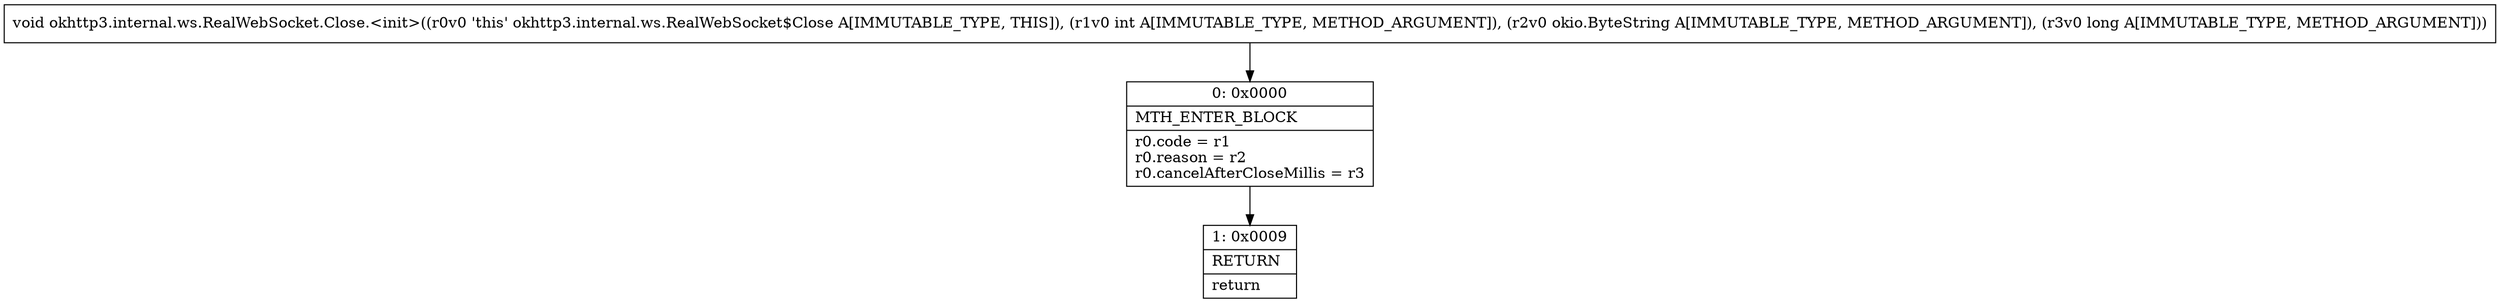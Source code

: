 digraph "CFG forokhttp3.internal.ws.RealWebSocket.Close.\<init\>(ILokio\/ByteString;J)V" {
Node_0 [shape=record,label="{0\:\ 0x0000|MTH_ENTER_BLOCK\l|r0.code = r1\lr0.reason = r2\lr0.cancelAfterCloseMillis = r3\l}"];
Node_1 [shape=record,label="{1\:\ 0x0009|RETURN\l|return\l}"];
MethodNode[shape=record,label="{void okhttp3.internal.ws.RealWebSocket.Close.\<init\>((r0v0 'this' okhttp3.internal.ws.RealWebSocket$Close A[IMMUTABLE_TYPE, THIS]), (r1v0 int A[IMMUTABLE_TYPE, METHOD_ARGUMENT]), (r2v0 okio.ByteString A[IMMUTABLE_TYPE, METHOD_ARGUMENT]), (r3v0 long A[IMMUTABLE_TYPE, METHOD_ARGUMENT])) }"];
MethodNode -> Node_0;
Node_0 -> Node_1;
}

